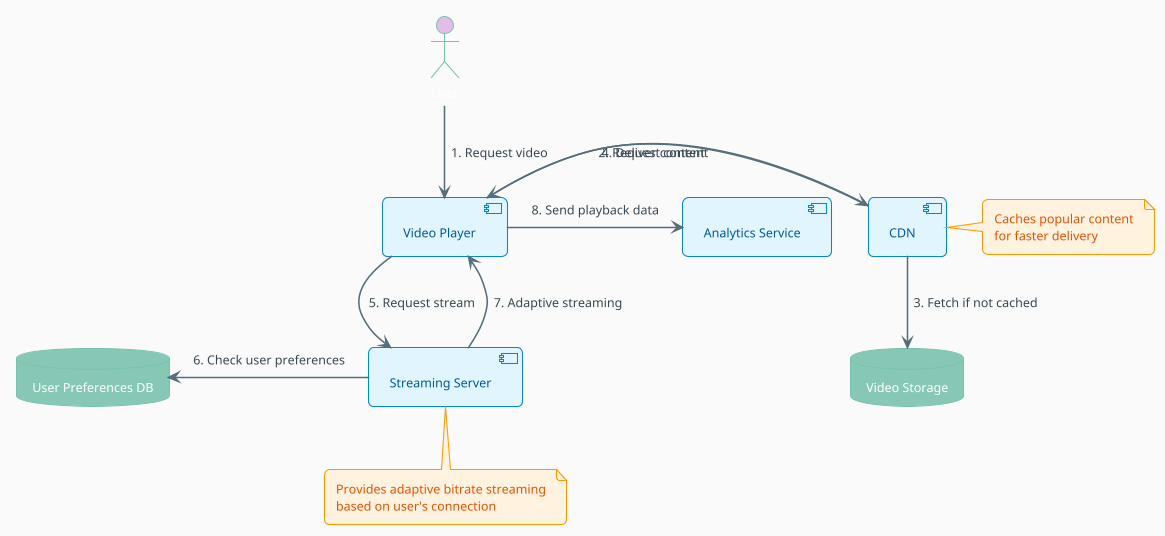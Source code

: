 @startuml YouTube_Video_Playback_Architecture

' 设置整体主题
!theme minty
skinparam backgroundColor #FAFAFA
skinparam defaultFontName Arial
skinparam defaultFontSize 12
skinparam padding 5
skinparam roundCorner 10

' 定制组件样式
skinparam component {
  BackgroundColor #E1F5FE
  BorderColor #0288D1
  FontColor #01579B
}

' 定制接口样式
skinparam interface {
  BackgroundColor #E8F5E9
  BorderColor #4CAF50
  FontColor #1B5E20
}

' 定制箭头样式
skinparam arrow {
  Color #546E7A
  FontColor #37474F
  Thickness 1.5
}

' 定制注释样式
skinparam note {
  BackgroundColor #FFF3E0
  BorderColor #FF9800
  FontColor #E65100
}

' 定义主要组件
actor "User" as user #E1BEE7
component "Video Player" as videoplayer
component "CDN" as cdn
database "Video Storage" as videostorage
component "Streaming Server" as streamingserver
database "User Preferences DB" as userprefsdb
component "Analytics Service" as analyticsservice

' 定义交互流程
user -down-> videoplayer : 1. Request video
videoplayer -right-> cdn : 2. Request content
cdn -down-> videostorage : 3. Fetch if not cached
cdn -left-> videoplayer : 4. Deliver content
videoplayer -down-> streamingserver : 5. Request stream
streamingserver -left-> userprefsdb : 6. Check user preferences
streamingserver -up-> videoplayer : 7. Adaptive streaming
videoplayer -right-> analyticsservice : 8. Send playback data

' 添加注释
note right of cdn
  Caches popular content
  for faster delivery
end note

note bottom of streamingserver
  Provides adaptive bitrate streaming
  based on user's connection
end note

@enduml
